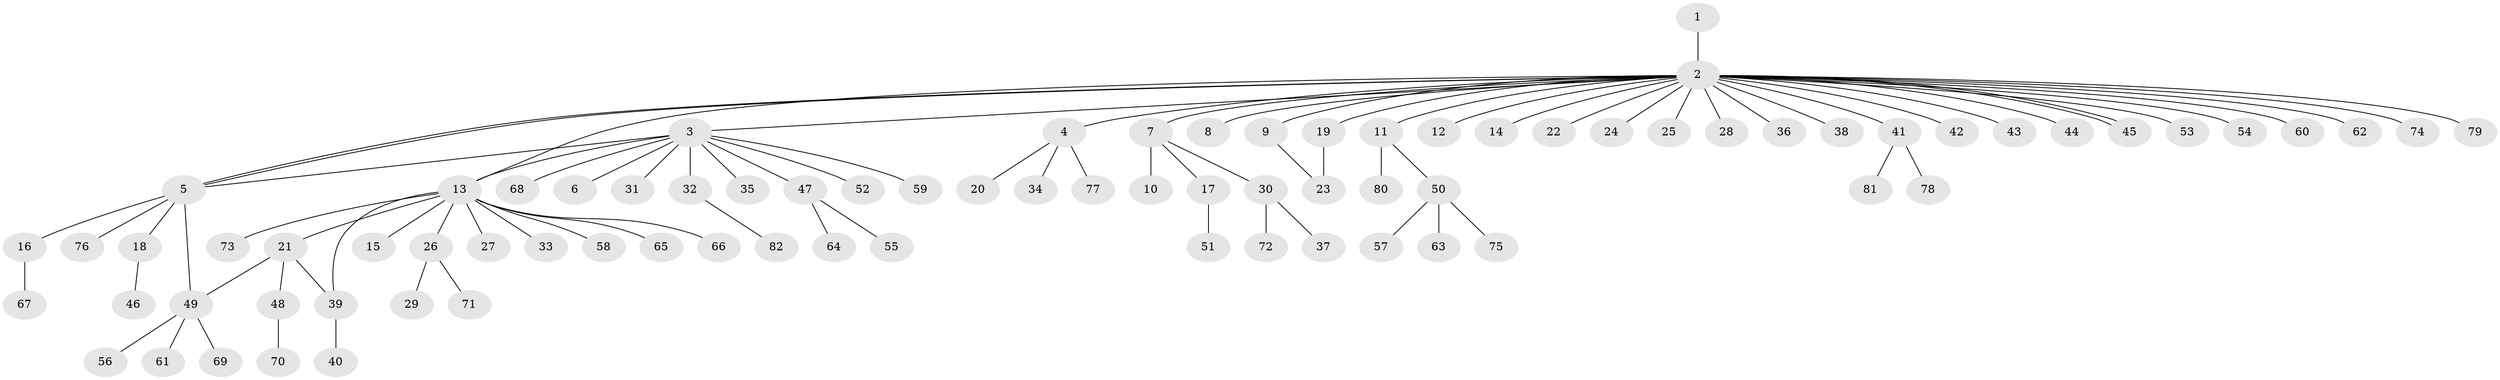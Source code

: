 // coarse degree distribution, {1: 0.7272727272727273, 30: 0.015151515151515152, 10: 0.030303030303030304, 3: 0.045454545454545456, 7: 0.015151515151515152, 4: 0.045454545454545456, 2: 0.12121212121212122}
// Generated by graph-tools (version 1.1) at 2025/23/03/03/25 07:23:52]
// undirected, 82 vertices, 88 edges
graph export_dot {
graph [start="1"]
  node [color=gray90,style=filled];
  1;
  2;
  3;
  4;
  5;
  6;
  7;
  8;
  9;
  10;
  11;
  12;
  13;
  14;
  15;
  16;
  17;
  18;
  19;
  20;
  21;
  22;
  23;
  24;
  25;
  26;
  27;
  28;
  29;
  30;
  31;
  32;
  33;
  34;
  35;
  36;
  37;
  38;
  39;
  40;
  41;
  42;
  43;
  44;
  45;
  46;
  47;
  48;
  49;
  50;
  51;
  52;
  53;
  54;
  55;
  56;
  57;
  58;
  59;
  60;
  61;
  62;
  63;
  64;
  65;
  66;
  67;
  68;
  69;
  70;
  71;
  72;
  73;
  74;
  75;
  76;
  77;
  78;
  79;
  80;
  81;
  82;
  1 -- 2;
  2 -- 3;
  2 -- 4;
  2 -- 5;
  2 -- 5;
  2 -- 7;
  2 -- 8;
  2 -- 9;
  2 -- 11;
  2 -- 12;
  2 -- 13;
  2 -- 14;
  2 -- 19;
  2 -- 22;
  2 -- 24;
  2 -- 25;
  2 -- 28;
  2 -- 36;
  2 -- 38;
  2 -- 41;
  2 -- 42;
  2 -- 43;
  2 -- 44;
  2 -- 45;
  2 -- 45;
  2 -- 53;
  2 -- 54;
  2 -- 60;
  2 -- 62;
  2 -- 74;
  2 -- 79;
  3 -- 5;
  3 -- 6;
  3 -- 13;
  3 -- 31;
  3 -- 32;
  3 -- 35;
  3 -- 47;
  3 -- 52;
  3 -- 59;
  3 -- 68;
  4 -- 20;
  4 -- 34;
  4 -- 77;
  5 -- 16;
  5 -- 18;
  5 -- 49;
  5 -- 76;
  7 -- 10;
  7 -- 17;
  7 -- 30;
  9 -- 23;
  11 -- 50;
  11 -- 80;
  13 -- 15;
  13 -- 21;
  13 -- 26;
  13 -- 27;
  13 -- 33;
  13 -- 39;
  13 -- 58;
  13 -- 65;
  13 -- 66;
  13 -- 73;
  16 -- 67;
  17 -- 51;
  18 -- 46;
  19 -- 23;
  21 -- 39;
  21 -- 48;
  21 -- 49;
  26 -- 29;
  26 -- 71;
  30 -- 37;
  30 -- 72;
  32 -- 82;
  39 -- 40;
  41 -- 78;
  41 -- 81;
  47 -- 55;
  47 -- 64;
  48 -- 70;
  49 -- 56;
  49 -- 61;
  49 -- 69;
  50 -- 57;
  50 -- 63;
  50 -- 75;
}
